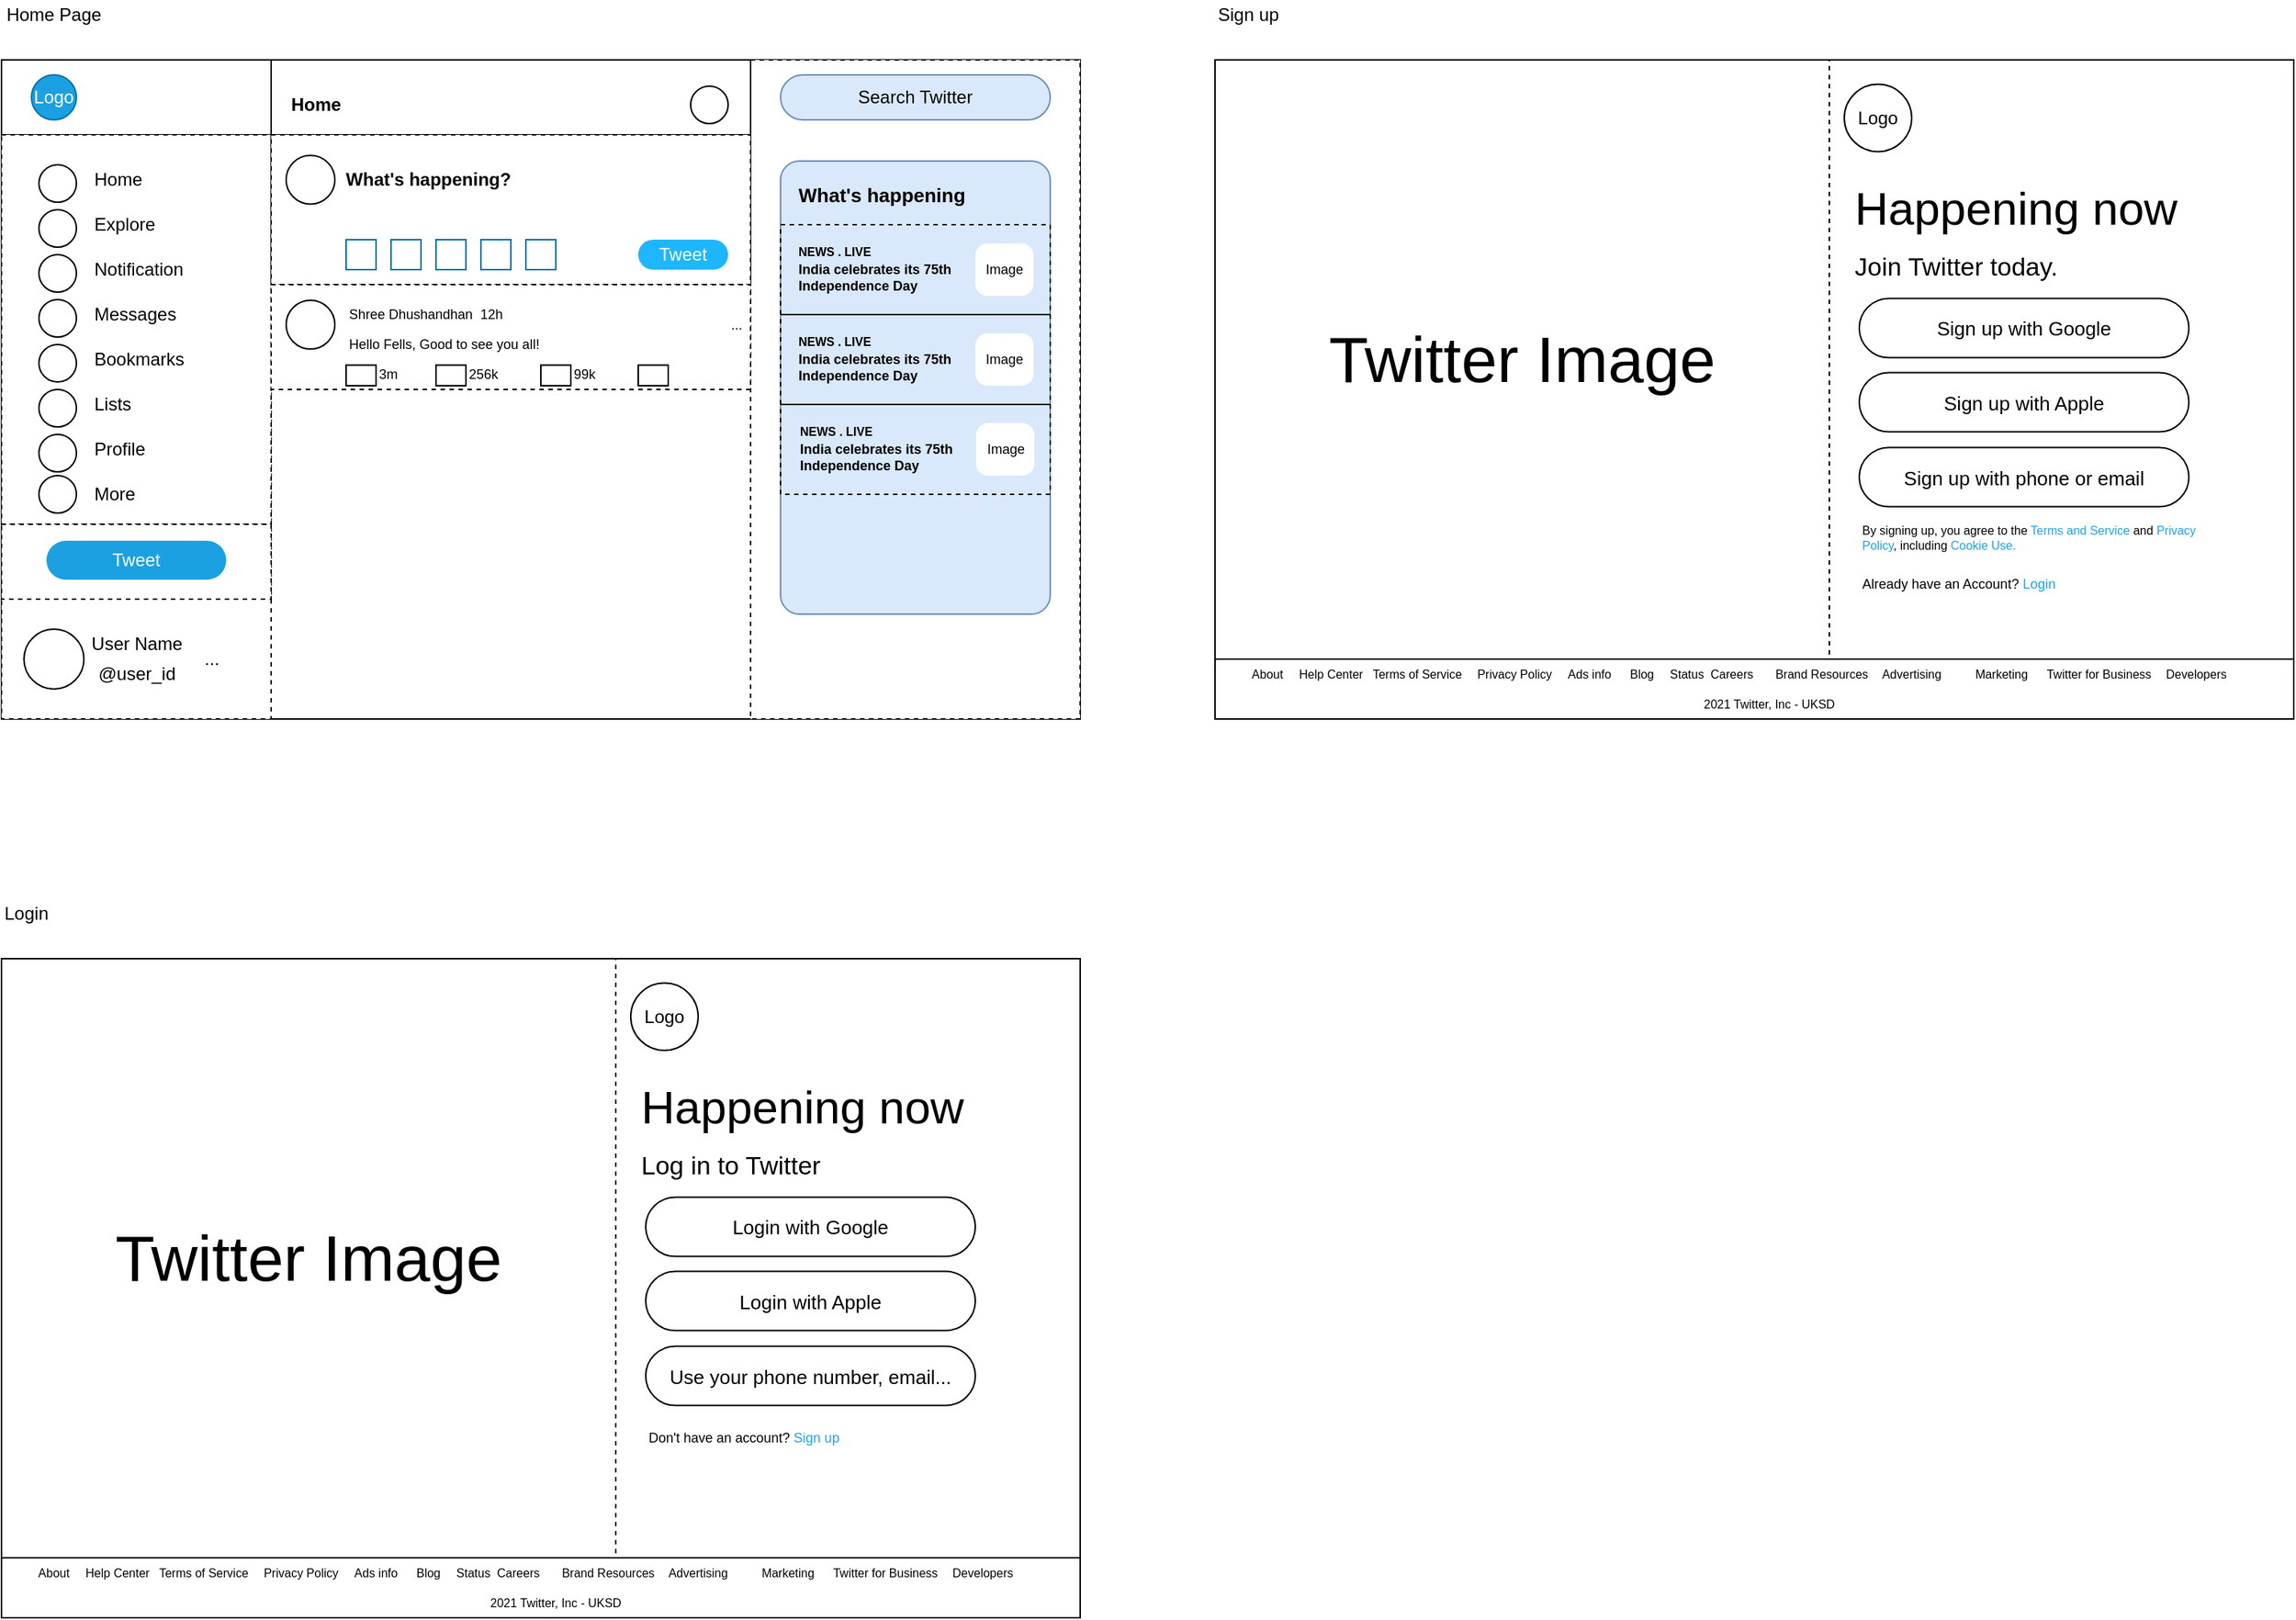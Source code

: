 <mxfile version="14.9.6" type="device"><diagram id="cITDRtFdquwtTteCBt9e" name="Page-1"><mxGraphModel dx="2357" dy="1303" grid="1" gridSize="10" guides="1" tooltips="1" connect="1" arrows="1" fold="1" page="1" pageScale="1" pageWidth="1654" pageHeight="1169" math="0" shadow="0"><root><mxCell id="0"/><mxCell id="1" parent="0"/><mxCell id="PWlF6VYf3-SWlMXKGO2l-2" value="Home Page" style="text;html=1;strokeColor=none;fillColor=none;align=center;verticalAlign=middle;whiteSpace=wrap;rounded=0;" vertex="1" parent="1"><mxGeometry x="80" y="40" width="70" height="20" as="geometry"/></mxCell><mxCell id="PWlF6VYf3-SWlMXKGO2l-9" value="" style="rounded=0;whiteSpace=wrap;html=1;strokeWidth=1;" vertex="1" parent="1"><mxGeometry x="80" y="80" width="720" height="440" as="geometry"/></mxCell><mxCell id="PWlF6VYf3-SWlMXKGO2l-7" value="" style="rounded=0;whiteSpace=wrap;html=1;strokeWidth=1;dashed=1;" vertex="1" parent="1"><mxGeometry x="80" y="80" width="180" height="440" as="geometry"/></mxCell><mxCell id="PWlF6VYf3-SWlMXKGO2l-8" value="" style="rounded=0;whiteSpace=wrap;html=1;strokeWidth=1;dashed=1;" vertex="1" parent="1"><mxGeometry x="580" y="80" width="220" height="440" as="geometry"/></mxCell><mxCell id="PWlF6VYf3-SWlMXKGO2l-12" value="" style="rounded=0;whiteSpace=wrap;html=1;strokeWidth=1;" vertex="1" parent="1"><mxGeometry x="80" y="80" width="180" height="50" as="geometry"/></mxCell><mxCell id="PWlF6VYf3-SWlMXKGO2l-24" value="" style="rounded=0;whiteSpace=wrap;html=1;strokeWidth=1;align=left;dashed=1;" vertex="1" parent="1"><mxGeometry x="80" y="130" width="180" height="260" as="geometry"/></mxCell><mxCell id="PWlF6VYf3-SWlMXKGO2l-10" value="Logo" style="rounded=1;whiteSpace=wrap;html=1;strokeWidth=1;arcSize=50;fillColor=#1ba1e2;strokeColor=#006EAF;fontColor=#ffffff;" vertex="1" parent="1"><mxGeometry x="100" y="90" width="30" height="30" as="geometry"/></mxCell><mxCell id="PWlF6VYf3-SWlMXKGO2l-13" value="Home" style="text;html=1;strokeColor=none;fillColor=none;align=left;verticalAlign=middle;whiteSpace=wrap;rounded=0;" vertex="1" parent="1"><mxGeometry x="140" y="150" width="50" height="20" as="geometry"/></mxCell><mxCell id="PWlF6VYf3-SWlMXKGO2l-15" value="Explore" style="text;html=1;strokeColor=none;fillColor=none;align=left;verticalAlign=middle;whiteSpace=wrap;rounded=0;" vertex="1" parent="1"><mxGeometry x="140" y="180" width="60" height="20" as="geometry"/></mxCell><mxCell id="PWlF6VYf3-SWlMXKGO2l-16" value="Notification" style="text;html=1;strokeColor=none;fillColor=none;align=left;verticalAlign=middle;whiteSpace=wrap;rounded=0;" vertex="1" parent="1"><mxGeometry x="140" y="210" width="80" height="20" as="geometry"/></mxCell><mxCell id="PWlF6VYf3-SWlMXKGO2l-17" value="Messages" style="text;html=1;strokeColor=none;fillColor=none;align=left;verticalAlign=middle;whiteSpace=wrap;rounded=0;" vertex="1" parent="1"><mxGeometry x="140" y="240" width="50" height="20" as="geometry"/></mxCell><mxCell id="PWlF6VYf3-SWlMXKGO2l-18" value="Bookmarks" style="text;html=1;strokeColor=none;fillColor=none;align=left;verticalAlign=middle;whiteSpace=wrap;rounded=0;" vertex="1" parent="1"><mxGeometry x="140" y="270" width="50" height="20" as="geometry"/></mxCell><mxCell id="PWlF6VYf3-SWlMXKGO2l-19" value="Lists" style="text;html=1;strokeColor=none;fillColor=none;align=left;verticalAlign=middle;whiteSpace=wrap;rounded=0;" vertex="1" parent="1"><mxGeometry x="140" y="300" width="50" height="20" as="geometry"/></mxCell><mxCell id="PWlF6VYf3-SWlMXKGO2l-20" value="Profile" style="text;html=1;strokeColor=none;fillColor=none;align=left;verticalAlign=middle;whiteSpace=wrap;rounded=0;" vertex="1" parent="1"><mxGeometry x="140" y="330" width="50" height="20" as="geometry"/></mxCell><mxCell id="PWlF6VYf3-SWlMXKGO2l-21" value="More" style="text;html=1;strokeColor=none;fillColor=none;align=left;verticalAlign=middle;whiteSpace=wrap;rounded=0;" vertex="1" parent="1"><mxGeometry x="140" y="360" width="50" height="20" as="geometry"/></mxCell><mxCell id="PWlF6VYf3-SWlMXKGO2l-25" value="" style="rounded=0;whiteSpace=wrap;html=1;strokeWidth=1;align=left;dashed=1;" vertex="1" parent="1"><mxGeometry x="80" y="390" width="180" height="50" as="geometry"/></mxCell><mxCell id="PWlF6VYf3-SWlMXKGO2l-23" value="Tweet" style="rounded=1;whiteSpace=wrap;html=1;strokeWidth=1;align=center;arcSize=50;fillColor=#1ba1e2;fontColor=#ffffff;strokeColor=none;" vertex="1" parent="1"><mxGeometry x="110" y="401" width="120" height="26" as="geometry"/></mxCell><mxCell id="PWlF6VYf3-SWlMXKGO2l-26" value="" style="ellipse;whiteSpace=wrap;html=1;rounded=1;strokeWidth=1;align=left;" vertex="1" parent="1"><mxGeometry x="95" y="460" width="40" height="40" as="geometry"/></mxCell><mxCell id="PWlF6VYf3-SWlMXKGO2l-27" value="User Name" style="text;html=1;align=center;verticalAlign=middle;resizable=0;points=[];autosize=1;strokeColor=none;" vertex="1" parent="1"><mxGeometry x="130" y="460" width="80" height="20" as="geometry"/></mxCell><mxCell id="PWlF6VYf3-SWlMXKGO2l-28" value="@user_id" style="text;html=1;align=center;verticalAlign=middle;resizable=0;points=[];autosize=1;strokeColor=none;" vertex="1" parent="1"><mxGeometry x="135" y="480" width="70" height="20" as="geometry"/></mxCell><mxCell id="PWlF6VYf3-SWlMXKGO2l-29" value="..." style="text;html=1;align=center;verticalAlign=middle;resizable=0;points=[];autosize=1;strokeColor=none;" vertex="1" parent="1"><mxGeometry x="205" y="470" width="30" height="20" as="geometry"/></mxCell><mxCell id="PWlF6VYf3-SWlMXKGO2l-31" value="" style="ellipse;whiteSpace=wrap;html=1;rounded=1;strokeWidth=1;align=left;" vertex="1" parent="1"><mxGeometry x="105" y="357.5" width="25" height="25" as="geometry"/></mxCell><mxCell id="PWlF6VYf3-SWlMXKGO2l-32" value="" style="ellipse;whiteSpace=wrap;html=1;rounded=1;strokeWidth=1;align=left;" vertex="1" parent="1"><mxGeometry x="105" y="330" width="25" height="25" as="geometry"/></mxCell><mxCell id="PWlF6VYf3-SWlMXKGO2l-33" value="" style="ellipse;whiteSpace=wrap;html=1;rounded=1;strokeWidth=1;align=left;" vertex="1" parent="1"><mxGeometry x="105" y="300" width="25" height="25" as="geometry"/></mxCell><mxCell id="PWlF6VYf3-SWlMXKGO2l-34" value="" style="ellipse;whiteSpace=wrap;html=1;rounded=1;strokeWidth=1;align=left;" vertex="1" parent="1"><mxGeometry x="105" y="270" width="25" height="25" as="geometry"/></mxCell><mxCell id="PWlF6VYf3-SWlMXKGO2l-35" value="" style="ellipse;whiteSpace=wrap;html=1;rounded=1;strokeWidth=1;align=left;" vertex="1" parent="1"><mxGeometry x="105" y="240" width="25" height="25" as="geometry"/></mxCell><mxCell id="PWlF6VYf3-SWlMXKGO2l-36" value="" style="ellipse;whiteSpace=wrap;html=1;rounded=1;strokeWidth=1;align=left;" vertex="1" parent="1"><mxGeometry x="105" y="210" width="25" height="25" as="geometry"/></mxCell><mxCell id="PWlF6VYf3-SWlMXKGO2l-37" value="" style="ellipse;whiteSpace=wrap;html=1;rounded=1;strokeWidth=1;align=left;" vertex="1" parent="1"><mxGeometry x="105" y="180" width="25" height="25" as="geometry"/></mxCell><mxCell id="PWlF6VYf3-SWlMXKGO2l-38" value="" style="ellipse;whiteSpace=wrap;html=1;rounded=1;strokeWidth=1;align=left;" vertex="1" parent="1"><mxGeometry x="105" y="150" width="25" height="25" as="geometry"/></mxCell><mxCell id="PWlF6VYf3-SWlMXKGO2l-41" value="" style="rounded=0;whiteSpace=wrap;html=1;strokeWidth=1;" vertex="1" parent="1"><mxGeometry x="260" y="80" width="320" height="50" as="geometry"/></mxCell><mxCell id="PWlF6VYf3-SWlMXKGO2l-42" value="Home" style="text;html=1;strokeColor=none;fillColor=none;align=center;verticalAlign=middle;whiteSpace=wrap;rounded=0;fontStyle=1" vertex="1" parent="1"><mxGeometry x="270" y="100" width="40" height="20" as="geometry"/></mxCell><mxCell id="PWlF6VYf3-SWlMXKGO2l-43" value="" style="ellipse;whiteSpace=wrap;html=1;rounded=1;strokeWidth=1;align=left;" vertex="1" parent="1"><mxGeometry x="540" y="97.5" width="25" height="25" as="geometry"/></mxCell><mxCell id="PWlF6VYf3-SWlMXKGO2l-45" value="" style="rounded=0;whiteSpace=wrap;html=1;strokeWidth=1;dashed=1;" vertex="1" parent="1"><mxGeometry x="260" y="130" width="320" height="100" as="geometry"/></mxCell><mxCell id="PWlF6VYf3-SWlMXKGO2l-44" value="" style="ellipse;whiteSpace=wrap;html=1;rounded=1;strokeWidth=1;align=left;" vertex="1" parent="1"><mxGeometry x="270" y="143.75" width="32.5" height="32.5" as="geometry"/></mxCell><mxCell id="PWlF6VYf3-SWlMXKGO2l-46" value="What's happening?" style="text;html=1;strokeColor=none;fillColor=none;align=center;verticalAlign=middle;whiteSpace=wrap;rounded=0;fontStyle=1" vertex="1" parent="1"><mxGeometry x="290" y="150" width="150" height="20" as="geometry"/></mxCell><mxCell id="PWlF6VYf3-SWlMXKGO2l-48" value="" style="rounded=0;whiteSpace=wrap;html=1;strokeWidth=1;align=left;strokeColor=#006EAF;fontColor=#ffffff;fillColor=none;" vertex="1" parent="1"><mxGeometry x="310" y="200" width="20" height="20" as="geometry"/></mxCell><mxCell id="PWlF6VYf3-SWlMXKGO2l-50" value="" style="rounded=0;whiteSpace=wrap;html=1;strokeWidth=1;align=left;strokeColor=#006EAF;fontColor=#ffffff;fillColor=none;" vertex="1" parent="1"><mxGeometry x="340" y="200" width="20" height="20" as="geometry"/></mxCell><mxCell id="PWlF6VYf3-SWlMXKGO2l-51" value="" style="rounded=0;whiteSpace=wrap;html=1;strokeWidth=1;align=left;strokeColor=#006EAF;fontColor=#ffffff;fillColor=none;" vertex="1" parent="1"><mxGeometry x="370" y="200" width="20" height="20" as="geometry"/></mxCell><mxCell id="PWlF6VYf3-SWlMXKGO2l-52" value="" style="rounded=0;whiteSpace=wrap;html=1;strokeWidth=1;align=left;strokeColor=#006EAF;fontColor=#ffffff;fillColor=none;" vertex="1" parent="1"><mxGeometry x="400" y="200" width="20" height="20" as="geometry"/></mxCell><mxCell id="PWlF6VYf3-SWlMXKGO2l-53" value="" style="rounded=0;whiteSpace=wrap;html=1;strokeWidth=1;align=left;strokeColor=#006EAF;fontColor=#ffffff;fillColor=none;" vertex="1" parent="1"><mxGeometry x="430" y="200" width="20" height="20" as="geometry"/></mxCell><mxCell id="PWlF6VYf3-SWlMXKGO2l-54" value="Tweet" style="rounded=1;whiteSpace=wrap;html=1;strokeWidth=1;align=center;arcSize=50;fontColor=#ffffff;fillColor=#1EB6FF;strokeColor=none;" vertex="1" parent="1"><mxGeometry x="505" y="200" width="60" height="20" as="geometry"/></mxCell><mxCell id="PWlF6VYf3-SWlMXKGO2l-55" value="Search Twitter" style="rounded=1;whiteSpace=wrap;html=1;strokeWidth=1;align=center;arcSize=50;fillColor=#dae8fc;strokeColor=#6c8ebf;" vertex="1" parent="1"><mxGeometry x="600" y="90" width="180" height="30" as="geometry"/></mxCell><mxCell id="PWlF6VYf3-SWlMXKGO2l-56" value="" style="rounded=1;whiteSpace=wrap;html=1;strokeWidth=1;align=center;arcSize=7;fillColor=#dae8fc;strokeColor=#6c8ebf;" vertex="1" parent="1"><mxGeometry x="600" y="147.5" width="180" height="302.5" as="geometry"/></mxCell><mxCell id="PWlF6VYf3-SWlMXKGO2l-57" value="What's happening" style="text;html=1;strokeColor=none;fillColor=none;align=left;verticalAlign=middle;whiteSpace=wrap;rounded=0;fontStyle=1;fontSize=13;" vertex="1" parent="1"><mxGeometry x="610" y="160" width="140" height="20" as="geometry"/></mxCell><mxCell id="PWlF6VYf3-SWlMXKGO2l-58" value="" style="rounded=0;whiteSpace=wrap;html=1;fontSize=13;strokeWidth=1;align=left;fillColor=none;dashed=1;" vertex="1" parent="1"><mxGeometry x="600" y="190" width="180" height="60" as="geometry"/></mxCell><mxCell id="PWlF6VYf3-SWlMXKGO2l-59" value="NEWS . LIVE" style="text;html=1;strokeColor=none;fillColor=none;align=left;verticalAlign=middle;whiteSpace=wrap;rounded=0;fontStyle=1;fontSize=8;" vertex="1" parent="1"><mxGeometry x="610" y="203" width="70" height="10" as="geometry"/></mxCell><mxCell id="PWlF6VYf3-SWlMXKGO2l-60" value="India celebrates its 75th Independence Day" style="text;html=1;strokeColor=none;fillColor=none;align=left;verticalAlign=middle;whiteSpace=wrap;rounded=0;fontStyle=1;fontSize=9;" vertex="1" parent="1"><mxGeometry x="610" y="220" width="110" height="10" as="geometry"/></mxCell><mxCell id="PWlF6VYf3-SWlMXKGO2l-61" value="Image" style="rounded=1;whiteSpace=wrap;html=1;fontSize=9;strokeWidth=1;align=center;strokeColor=none;arcSize=23;" vertex="1" parent="1"><mxGeometry x="730" y="202.5" width="38.89" height="35" as="geometry"/></mxCell><mxCell id="PWlF6VYf3-SWlMXKGO2l-69" value="" style="rounded=0;whiteSpace=wrap;html=1;fontSize=13;strokeWidth=1;align=left;fillColor=none;dashed=1;" vertex="1" parent="1"><mxGeometry x="600" y="250" width="180" height="60" as="geometry"/></mxCell><mxCell id="PWlF6VYf3-SWlMXKGO2l-66" value="Image" style="rounded=1;whiteSpace=wrap;html=1;fontSize=9;strokeWidth=1;align=center;strokeColor=none;arcSize=23;" vertex="1" parent="1"><mxGeometry x="730" y="262.5" width="38.89" height="35" as="geometry"/></mxCell><mxCell id="PWlF6VYf3-SWlMXKGO2l-67" value="India celebrates its 75th Independence Day" style="text;html=1;strokeColor=none;fillColor=none;align=left;verticalAlign=middle;whiteSpace=wrap;rounded=0;fontStyle=1;fontSize=9;" vertex="1" parent="1"><mxGeometry x="610" y="280" width="110" height="10" as="geometry"/></mxCell><mxCell id="PWlF6VYf3-SWlMXKGO2l-68" value="NEWS . LIVE" style="text;html=1;strokeColor=none;fillColor=none;align=left;verticalAlign=middle;whiteSpace=wrap;rounded=0;fontStyle=1;fontSize=8;" vertex="1" parent="1"><mxGeometry x="610" y="263" width="70" height="10" as="geometry"/></mxCell><mxCell id="PWlF6VYf3-SWlMXKGO2l-70" value="" style="rounded=0;whiteSpace=wrap;html=1;fontSize=13;strokeWidth=1;align=left;fillColor=none;dashed=1;" vertex="1" parent="1"><mxGeometry x="600" y="310" width="180" height="60" as="geometry"/></mxCell><mxCell id="PWlF6VYf3-SWlMXKGO2l-74" value="Image" style="rounded=1;whiteSpace=wrap;html=1;fontSize=9;strokeWidth=1;align=center;strokeColor=none;arcSize=23;" vertex="1" parent="1"><mxGeometry x="730.55" y="322.5" width="38.89" height="35" as="geometry"/></mxCell><mxCell id="PWlF6VYf3-SWlMXKGO2l-75" value="India celebrates its 75th Independence Day" style="text;html=1;strokeColor=none;fillColor=none;align=left;verticalAlign=middle;whiteSpace=wrap;rounded=0;fontStyle=1;fontSize=9;" vertex="1" parent="1"><mxGeometry x="610.55" y="340" width="110" height="10" as="geometry"/></mxCell><mxCell id="PWlF6VYf3-SWlMXKGO2l-76" value="NEWS . LIVE" style="text;html=1;strokeColor=none;fillColor=none;align=left;verticalAlign=middle;whiteSpace=wrap;rounded=0;fontStyle=1;fontSize=8;" vertex="1" parent="1"><mxGeometry x="610.55" y="323" width="70" height="10" as="geometry"/></mxCell><mxCell id="PWlF6VYf3-SWlMXKGO2l-77" value="" style="rounded=0;whiteSpace=wrap;html=1;strokeWidth=1;dashed=1;" vertex="1" parent="1"><mxGeometry x="260" y="230" width="320" height="70" as="geometry"/></mxCell><mxCell id="PWlF6VYf3-SWlMXKGO2l-78" value="" style="ellipse;whiteSpace=wrap;html=1;rounded=1;strokeWidth=1;align=left;" vertex="1" parent="1"><mxGeometry x="270" y="240.5" width="32.5" height="32.5" as="geometry"/></mxCell><mxCell id="PWlF6VYf3-SWlMXKGO2l-79" value="Shree Dhushandhan&amp;nbsp; 12h" style="text;html=1;strokeColor=none;fillColor=none;align=left;verticalAlign=middle;whiteSpace=wrap;rounded=0;fontSize=9;" vertex="1" parent="1"><mxGeometry x="310" y="240" width="137.5" height="20" as="geometry"/></mxCell><mxCell id="PWlF6VYf3-SWlMXKGO2l-81" value="Hello Fells, Good to see you all!" style="text;html=1;strokeColor=none;fillColor=none;align=left;verticalAlign=middle;whiteSpace=wrap;rounded=0;fontSize=9;" vertex="1" parent="1"><mxGeometry x="310" y="260" width="137.5" height="20" as="geometry"/></mxCell><mxCell id="PWlF6VYf3-SWlMXKGO2l-83" value="" style="rounded=0;whiteSpace=wrap;html=1;fontSize=9;strokeColor=#000000;strokeWidth=1;fillColor=none;align=left;" vertex="1" parent="1"><mxGeometry x="310" y="283.75" width="20" height="13.75" as="geometry"/></mxCell><mxCell id="PWlF6VYf3-SWlMXKGO2l-84" value="" style="rounded=0;whiteSpace=wrap;html=1;fontSize=9;strokeColor=#000000;strokeWidth=1;fillColor=none;align=left;" vertex="1" parent="1"><mxGeometry x="370" y="283.75" width="20" height="13.75" as="geometry"/></mxCell><mxCell id="PWlF6VYf3-SWlMXKGO2l-85" value="" style="rounded=0;whiteSpace=wrap;html=1;fontSize=9;strokeColor=#000000;strokeWidth=1;fillColor=none;align=left;" vertex="1" parent="1"><mxGeometry x="440" y="283.75" width="20" height="13.75" as="geometry"/></mxCell><mxCell id="PWlF6VYf3-SWlMXKGO2l-86" value="" style="rounded=0;whiteSpace=wrap;html=1;fontSize=9;strokeColor=#000000;strokeWidth=1;fillColor=none;align=left;" vertex="1" parent="1"><mxGeometry x="505" y="283.75" width="20" height="13.75" as="geometry"/></mxCell><mxCell id="PWlF6VYf3-SWlMXKGO2l-87" value="..." style="text;html=1;strokeColor=none;fillColor=none;align=left;verticalAlign=middle;whiteSpace=wrap;rounded=0;fontSize=9;" vertex="1" parent="1"><mxGeometry x="565" y="246.75" width="10" height="20" as="geometry"/></mxCell><mxCell id="PWlF6VYf3-SWlMXKGO2l-88" value="3m" style="text;html=1;strokeColor=none;fillColor=none;align=left;verticalAlign=middle;whiteSpace=wrap;rounded=0;fontSize=9;" vertex="1" parent="1"><mxGeometry x="330" y="280" width="20" height="20" as="geometry"/></mxCell><mxCell id="PWlF6VYf3-SWlMXKGO2l-89" value="256k" style="text;html=1;strokeColor=none;fillColor=none;align=left;verticalAlign=middle;whiteSpace=wrap;rounded=0;fontSize=9;" vertex="1" parent="1"><mxGeometry x="390" y="280" width="20" height="20" as="geometry"/></mxCell><mxCell id="PWlF6VYf3-SWlMXKGO2l-90" value="99k" style="text;html=1;strokeColor=none;fillColor=none;align=left;verticalAlign=middle;whiteSpace=wrap;rounded=0;fontSize=9;" vertex="1" parent="1"><mxGeometry x="460" y="280" width="20" height="20" as="geometry"/></mxCell><mxCell id="PWlF6VYf3-SWlMXKGO2l-91" value="" style="rounded=0;whiteSpace=wrap;html=1;strokeWidth=1;" vertex="1" parent="1"><mxGeometry x="890" y="80" width="720" height="440" as="geometry"/></mxCell><mxCell id="PWlF6VYf3-SWlMXKGO2l-92" value="Sign up" style="text;html=1;strokeColor=none;fillColor=none;align=left;verticalAlign=middle;whiteSpace=wrap;rounded=0;" vertex="1" parent="1"><mxGeometry x="890" y="40" width="100" height="20" as="geometry"/></mxCell><mxCell id="PWlF6VYf3-SWlMXKGO2l-93" value="&lt;font style=&quot;font-size: 43px&quot;&gt;Twitter Image&lt;/font&gt;" style="rounded=0;whiteSpace=wrap;html=1;fontSize=9;strokeColor=#000000;strokeWidth=1;fillColor=none;align=center;dashed=1;" vertex="1" parent="1"><mxGeometry x="890" y="80" width="410" height="400" as="geometry"/></mxCell><mxCell id="PWlF6VYf3-SWlMXKGO2l-95" value="" style="whiteSpace=wrap;html=1;rounded=0;fontSize=9;strokeColor=#000000;strokeWidth=1;fillColor=none;align=left;" vertex="1" parent="1"><mxGeometry x="890" y="480" width="720" height="40" as="geometry"/></mxCell><mxCell id="PWlF6VYf3-SWlMXKGO2l-96" value="Logo" style="ellipse;whiteSpace=wrap;html=1;rounded=1;strokeWidth=1;align=center;" vertex="1" parent="1"><mxGeometry x="1310" y="96.25" width="45" height="45" as="geometry"/></mxCell><mxCell id="PWlF6VYf3-SWlMXKGO2l-97" value="&lt;font style=&quot;font-size: 31px&quot;&gt;Happening now&lt;/font&gt;" style="text;html=1;strokeColor=none;fillColor=none;align=left;verticalAlign=middle;whiteSpace=wrap;rounded=0;fontSize=9;" vertex="1" parent="1"><mxGeometry x="1315" y="168.75" width="225" height="20" as="geometry"/></mxCell><mxCell id="PWlF6VYf3-SWlMXKGO2l-98" value="&lt;font style=&quot;font-size: 17px&quot;&gt;Join Twitter today.&lt;/font&gt;" style="text;html=1;strokeColor=none;fillColor=none;align=left;verticalAlign=middle;whiteSpace=wrap;rounded=0;fontSize=9;" vertex="1" parent="1"><mxGeometry x="1315" y="208.75" width="225" height="20" as="geometry"/></mxCell><mxCell id="PWlF6VYf3-SWlMXKGO2l-99" value="&lt;font style=&quot;font-size: 13px&quot;&gt;Sign up with Google&lt;/font&gt;" style="rounded=1;whiteSpace=wrap;html=1;fontSize=9;strokeColor=#000000;strokeWidth=1;fillColor=none;align=center;arcSize=50;" vertex="1" parent="1"><mxGeometry x="1320" y="239.25" width="220" height="39.5" as="geometry"/></mxCell><mxCell id="PWlF6VYf3-SWlMXKGO2l-102" value="&lt;font style=&quot;font-size: 13px&quot;&gt;Sign up with Apple&lt;/font&gt;" style="rounded=1;whiteSpace=wrap;html=1;fontSize=9;strokeColor=#000000;strokeWidth=1;fillColor=none;align=center;arcSize=50;" vertex="1" parent="1"><mxGeometry x="1320" y="288.75" width="220" height="39.5" as="geometry"/></mxCell><mxCell id="PWlF6VYf3-SWlMXKGO2l-103" value="&lt;font style=&quot;font-size: 13px&quot;&gt;Sign up with phone or email&lt;/font&gt;" style="rounded=1;whiteSpace=wrap;html=1;fontSize=9;strokeColor=#000000;strokeWidth=1;fillColor=none;align=center;arcSize=50;" vertex="1" parent="1"><mxGeometry x="1320" y="338.75" width="220" height="39.5" as="geometry"/></mxCell><mxCell id="PWlF6VYf3-SWlMXKGO2l-104" value="&lt;font style=&quot;font-size: 8px&quot;&gt;By signing up, you agree to the &lt;font color=&quot;#1da1f2&quot;&gt;Terms and Service&lt;/font&gt;&lt;font color=&quot;#007fff&quot;&gt; &lt;/font&gt;and &lt;font color=&quot;#1da1f2&quot;&gt;Privacy Policy&lt;/font&gt;, including &lt;font color=&quot;#1da1f2&quot;&gt;Cookie Use.&lt;/font&gt;&lt;/font&gt;" style="text;html=1;strokeColor=none;fillColor=none;align=left;verticalAlign=middle;whiteSpace=wrap;rounded=0;fontSize=8;" vertex="1" parent="1"><mxGeometry x="1320" y="388.75" width="225" height="20" as="geometry"/></mxCell><mxCell id="PWlF6VYf3-SWlMXKGO2l-105" value="&lt;font style=&quot;font-size: 9px&quot;&gt;Already have an Account? &lt;font color=&quot;#1da1f2&quot;&gt;Login&lt;/font&gt;&lt;/font&gt;" style="text;html=1;strokeColor=none;fillColor=none;align=left;verticalAlign=middle;whiteSpace=wrap;rounded=0;fontSize=8;" vertex="1" parent="1"><mxGeometry x="1320" y="420" width="225" height="20" as="geometry"/></mxCell><mxCell id="PWlF6VYf3-SWlMXKGO2l-106" value="About" style="text;html=1;strokeColor=none;fillColor=none;align=center;verticalAlign=middle;whiteSpace=wrap;rounded=0;fontSize=8;" vertex="1" parent="1"><mxGeometry x="905" y="480" width="40" height="20" as="geometry"/></mxCell><mxCell id="PWlF6VYf3-SWlMXKGO2l-107" value="Help Center" style="text;html=1;strokeColor=none;fillColor=none;align=center;verticalAlign=middle;whiteSpace=wrap;rounded=0;fontSize=8;" vertex="1" parent="1"><mxGeometry x="945" y="480" width="45" height="20" as="geometry"/></mxCell><mxCell id="PWlF6VYf3-SWlMXKGO2l-108" value="Terms of Service" style="text;html=1;strokeColor=none;fillColor=none;align=center;verticalAlign=middle;whiteSpace=wrap;rounded=0;fontSize=8;" vertex="1" parent="1"><mxGeometry x="990" y="480" width="70" height="20" as="geometry"/></mxCell><mxCell id="PWlF6VYf3-SWlMXKGO2l-109" value="Privacy Policy" style="text;html=1;strokeColor=none;fillColor=none;align=center;verticalAlign=middle;whiteSpace=wrap;rounded=0;fontSize=8;" vertex="1" parent="1"><mxGeometry x="1060" y="480" width="60" height="20" as="geometry"/></mxCell><mxCell id="PWlF6VYf3-SWlMXKGO2l-110" value="Ads info" style="text;html=1;strokeColor=none;fillColor=none;align=center;verticalAlign=middle;whiteSpace=wrap;rounded=0;fontSize=8;" vertex="1" parent="1"><mxGeometry x="1120" y="480" width="40" height="20" as="geometry"/></mxCell><mxCell id="PWlF6VYf3-SWlMXKGO2l-111" value="Blog" style="text;html=1;strokeColor=none;fillColor=none;align=center;verticalAlign=middle;whiteSpace=wrap;rounded=0;fontSize=8;" vertex="1" parent="1"><mxGeometry x="1160" y="480" width="30" height="20" as="geometry"/></mxCell><mxCell id="PWlF6VYf3-SWlMXKGO2l-112" value="Status" style="text;html=1;strokeColor=none;fillColor=none;align=center;verticalAlign=middle;whiteSpace=wrap;rounded=0;fontSize=8;" vertex="1" parent="1"><mxGeometry x="1190" y="480" width="30" height="20" as="geometry"/></mxCell><mxCell id="PWlF6VYf3-SWlMXKGO2l-113" value="Careers" style="text;html=1;strokeColor=none;fillColor=none;align=center;verticalAlign=middle;whiteSpace=wrap;rounded=0;fontSize=8;" vertex="1" parent="1"><mxGeometry x="1220" y="480" width="30" height="20" as="geometry"/></mxCell><mxCell id="PWlF6VYf3-SWlMXKGO2l-114" value="Brand Resources" style="text;html=1;strokeColor=none;fillColor=none;align=center;verticalAlign=middle;whiteSpace=wrap;rounded=0;fontSize=8;" vertex="1" parent="1"><mxGeometry x="1260" y="480" width="70" height="20" as="geometry"/></mxCell><mxCell id="PWlF6VYf3-SWlMXKGO2l-116" value="Advertising" style="text;html=1;strokeColor=none;fillColor=none;align=center;verticalAlign=middle;whiteSpace=wrap;rounded=0;fontSize=8;" vertex="1" parent="1"><mxGeometry x="1320" y="480" width="70" height="20" as="geometry"/></mxCell><mxCell id="PWlF6VYf3-SWlMXKGO2l-117" value="Marketing" style="text;html=1;strokeColor=none;fillColor=none;align=center;verticalAlign=middle;whiteSpace=wrap;rounded=0;fontSize=8;" vertex="1" parent="1"><mxGeometry x="1380" y="480" width="70" height="20" as="geometry"/></mxCell><mxCell id="PWlF6VYf3-SWlMXKGO2l-118" value="Twitter for Business" style="text;html=1;strokeColor=none;fillColor=none;align=center;verticalAlign=middle;whiteSpace=wrap;rounded=0;fontSize=8;" vertex="1" parent="1"><mxGeometry x="1440" y="480" width="80" height="20" as="geometry"/></mxCell><mxCell id="PWlF6VYf3-SWlMXKGO2l-119" value="Developers" style="text;html=1;strokeColor=none;fillColor=none;align=center;verticalAlign=middle;whiteSpace=wrap;rounded=0;fontSize=8;" vertex="1" parent="1"><mxGeometry x="1510" y="480" width="70" height="20" as="geometry"/></mxCell><mxCell id="PWlF6VYf3-SWlMXKGO2l-120" value="2021 Twitter, Inc - UKSD" style="text;html=1;strokeColor=none;fillColor=none;align=center;verticalAlign=middle;whiteSpace=wrap;rounded=0;fontSize=8;" vertex="1" parent="1"><mxGeometry x="1210" y="500" width="100" height="20" as="geometry"/></mxCell><mxCell id="PWlF6VYf3-SWlMXKGO2l-121" value="" style="rounded=0;whiteSpace=wrap;html=1;strokeWidth=1;" vertex="1" parent="1"><mxGeometry x="80" y="680" width="720" height="440" as="geometry"/></mxCell><mxCell id="PWlF6VYf3-SWlMXKGO2l-122" value="Login" style="text;html=1;strokeColor=none;fillColor=none;align=left;verticalAlign=middle;whiteSpace=wrap;rounded=0;" vertex="1" parent="1"><mxGeometry x="80" y="640" width="100" height="20" as="geometry"/></mxCell><mxCell id="PWlF6VYf3-SWlMXKGO2l-123" value="&lt;font style=&quot;font-size: 43px&quot;&gt;Twitter Image&lt;/font&gt;" style="rounded=0;whiteSpace=wrap;html=1;fontSize=9;strokeColor=#000000;strokeWidth=1;fillColor=none;align=center;dashed=1;" vertex="1" parent="1"><mxGeometry x="80" y="680" width="410" height="400" as="geometry"/></mxCell><mxCell id="PWlF6VYf3-SWlMXKGO2l-124" value="" style="whiteSpace=wrap;html=1;rounded=0;fontSize=9;strokeColor=#000000;strokeWidth=1;fillColor=none;align=left;" vertex="1" parent="1"><mxGeometry x="80" y="1080" width="720" height="40" as="geometry"/></mxCell><mxCell id="PWlF6VYf3-SWlMXKGO2l-125" value="Logo" style="ellipse;whiteSpace=wrap;html=1;rounded=1;strokeWidth=1;align=center;" vertex="1" parent="1"><mxGeometry x="500" y="696.25" width="45" height="45" as="geometry"/></mxCell><mxCell id="PWlF6VYf3-SWlMXKGO2l-126" value="&lt;font style=&quot;font-size: 31px&quot;&gt;Happening now&lt;/font&gt;" style="text;html=1;strokeColor=none;fillColor=none;align=left;verticalAlign=middle;whiteSpace=wrap;rounded=0;fontSize=9;" vertex="1" parent="1"><mxGeometry x="505" y="768.75" width="225" height="20" as="geometry"/></mxCell><mxCell id="PWlF6VYf3-SWlMXKGO2l-127" value="&lt;font style=&quot;font-size: 17px&quot;&gt;Log in to Twitter&lt;/font&gt;" style="text;html=1;strokeColor=none;fillColor=none;align=left;verticalAlign=middle;whiteSpace=wrap;rounded=0;fontSize=9;" vertex="1" parent="1"><mxGeometry x="505" y="808.75" width="225" height="20" as="geometry"/></mxCell><mxCell id="PWlF6VYf3-SWlMXKGO2l-128" value="&lt;font style=&quot;font-size: 13px&quot;&gt;Login with Google&lt;/font&gt;" style="rounded=1;whiteSpace=wrap;html=1;fontSize=9;strokeColor=#000000;strokeWidth=1;fillColor=none;align=center;arcSize=50;" vertex="1" parent="1"><mxGeometry x="510" y="839.25" width="220" height="39.5" as="geometry"/></mxCell><mxCell id="PWlF6VYf3-SWlMXKGO2l-129" value="&lt;font style=&quot;font-size: 13px&quot;&gt;Login with Apple&lt;/font&gt;" style="rounded=1;whiteSpace=wrap;html=1;fontSize=9;strokeColor=#000000;strokeWidth=1;fillColor=none;align=center;arcSize=50;" vertex="1" parent="1"><mxGeometry x="510" y="888.75" width="220" height="39.5" as="geometry"/></mxCell><mxCell id="PWlF6VYf3-SWlMXKGO2l-130" value="&lt;font style=&quot;font-size: 13px&quot;&gt;Use your phone number, email...&lt;/font&gt;" style="rounded=1;whiteSpace=wrap;html=1;fontSize=9;strokeColor=#000000;strokeWidth=1;fillColor=none;align=center;arcSize=50;" vertex="1" parent="1"><mxGeometry x="510" y="938.75" width="220" height="39.5" as="geometry"/></mxCell><mxCell id="PWlF6VYf3-SWlMXKGO2l-132" value="&lt;font style=&quot;font-size: 9px&quot;&gt;Don't have an account? &lt;font color=&quot;#1da1f2&quot;&gt;Sign up&lt;/font&gt;&lt;/font&gt;" style="text;html=1;strokeColor=none;fillColor=none;align=left;verticalAlign=middle;whiteSpace=wrap;rounded=0;fontSize=8;" vertex="1" parent="1"><mxGeometry x="510" y="990" width="225" height="20" as="geometry"/></mxCell><mxCell id="PWlF6VYf3-SWlMXKGO2l-133" value="About" style="text;html=1;strokeColor=none;fillColor=none;align=center;verticalAlign=middle;whiteSpace=wrap;rounded=0;fontSize=8;" vertex="1" parent="1"><mxGeometry x="95" y="1080" width="40" height="20" as="geometry"/></mxCell><mxCell id="PWlF6VYf3-SWlMXKGO2l-134" value="Help Center" style="text;html=1;strokeColor=none;fillColor=none;align=center;verticalAlign=middle;whiteSpace=wrap;rounded=0;fontSize=8;" vertex="1" parent="1"><mxGeometry x="135" y="1080" width="45" height="20" as="geometry"/></mxCell><mxCell id="PWlF6VYf3-SWlMXKGO2l-135" value="Terms of Service" style="text;html=1;strokeColor=none;fillColor=none;align=center;verticalAlign=middle;whiteSpace=wrap;rounded=0;fontSize=8;" vertex="1" parent="1"><mxGeometry x="180" y="1080" width="70" height="20" as="geometry"/></mxCell><mxCell id="PWlF6VYf3-SWlMXKGO2l-136" value="Privacy Policy" style="text;html=1;strokeColor=none;fillColor=none;align=center;verticalAlign=middle;whiteSpace=wrap;rounded=0;fontSize=8;" vertex="1" parent="1"><mxGeometry x="250" y="1080" width="60" height="20" as="geometry"/></mxCell><mxCell id="PWlF6VYf3-SWlMXKGO2l-137" value="Ads info" style="text;html=1;strokeColor=none;fillColor=none;align=center;verticalAlign=middle;whiteSpace=wrap;rounded=0;fontSize=8;" vertex="1" parent="1"><mxGeometry x="310" y="1080" width="40" height="20" as="geometry"/></mxCell><mxCell id="PWlF6VYf3-SWlMXKGO2l-138" value="Blog" style="text;html=1;strokeColor=none;fillColor=none;align=center;verticalAlign=middle;whiteSpace=wrap;rounded=0;fontSize=8;" vertex="1" parent="1"><mxGeometry x="350" y="1080" width="30" height="20" as="geometry"/></mxCell><mxCell id="PWlF6VYf3-SWlMXKGO2l-139" value="Status" style="text;html=1;strokeColor=none;fillColor=none;align=center;verticalAlign=middle;whiteSpace=wrap;rounded=0;fontSize=8;" vertex="1" parent="1"><mxGeometry x="380" y="1080" width="30" height="20" as="geometry"/></mxCell><mxCell id="PWlF6VYf3-SWlMXKGO2l-140" value="Careers" style="text;html=1;strokeColor=none;fillColor=none;align=center;verticalAlign=middle;whiteSpace=wrap;rounded=0;fontSize=8;" vertex="1" parent="1"><mxGeometry x="410" y="1080" width="30" height="20" as="geometry"/></mxCell><mxCell id="PWlF6VYf3-SWlMXKGO2l-141" value="Brand Resources" style="text;html=1;strokeColor=none;fillColor=none;align=center;verticalAlign=middle;whiteSpace=wrap;rounded=0;fontSize=8;" vertex="1" parent="1"><mxGeometry x="450" y="1080" width="70" height="20" as="geometry"/></mxCell><mxCell id="PWlF6VYf3-SWlMXKGO2l-142" value="Advertising" style="text;html=1;strokeColor=none;fillColor=none;align=center;verticalAlign=middle;whiteSpace=wrap;rounded=0;fontSize=8;" vertex="1" parent="1"><mxGeometry x="510" y="1080" width="70" height="20" as="geometry"/></mxCell><mxCell id="PWlF6VYf3-SWlMXKGO2l-143" value="Marketing" style="text;html=1;strokeColor=none;fillColor=none;align=center;verticalAlign=middle;whiteSpace=wrap;rounded=0;fontSize=8;" vertex="1" parent="1"><mxGeometry x="570" y="1080" width="70" height="20" as="geometry"/></mxCell><mxCell id="PWlF6VYf3-SWlMXKGO2l-144" value="Twitter for Business" style="text;html=1;strokeColor=none;fillColor=none;align=center;verticalAlign=middle;whiteSpace=wrap;rounded=0;fontSize=8;" vertex="1" parent="1"><mxGeometry x="630" y="1080" width="80" height="20" as="geometry"/></mxCell><mxCell id="PWlF6VYf3-SWlMXKGO2l-145" value="Developers" style="text;html=1;strokeColor=none;fillColor=none;align=center;verticalAlign=middle;whiteSpace=wrap;rounded=0;fontSize=8;" vertex="1" parent="1"><mxGeometry x="700" y="1080" width="70" height="20" as="geometry"/></mxCell><mxCell id="PWlF6VYf3-SWlMXKGO2l-146" value="2021 Twitter, Inc - UKSD" style="text;html=1;strokeColor=none;fillColor=none;align=center;verticalAlign=middle;whiteSpace=wrap;rounded=0;fontSize=8;" vertex="1" parent="1"><mxGeometry x="400" y="1100" width="100" height="20" as="geometry"/></mxCell></root></mxGraphModel></diagram></mxfile>